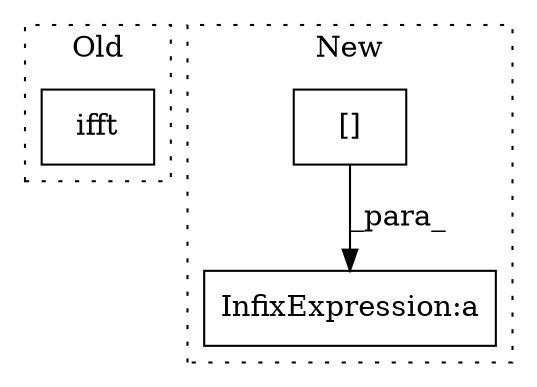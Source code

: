 digraph G {
subgraph cluster0 {
1 [label="ifft" a="32" s="3901,3908" l="5,1" shape="box"];
label = "Old";
style="dotted";
}
subgraph cluster1 {
2 [label="[]" a="2" s="3831,3861" l="2,1" shape="box"];
3 [label="InfixExpression:a" a="27" s="3862" l="3" shape="box"];
label = "New";
style="dotted";
}
2 -> 3 [label="_para_"];
}